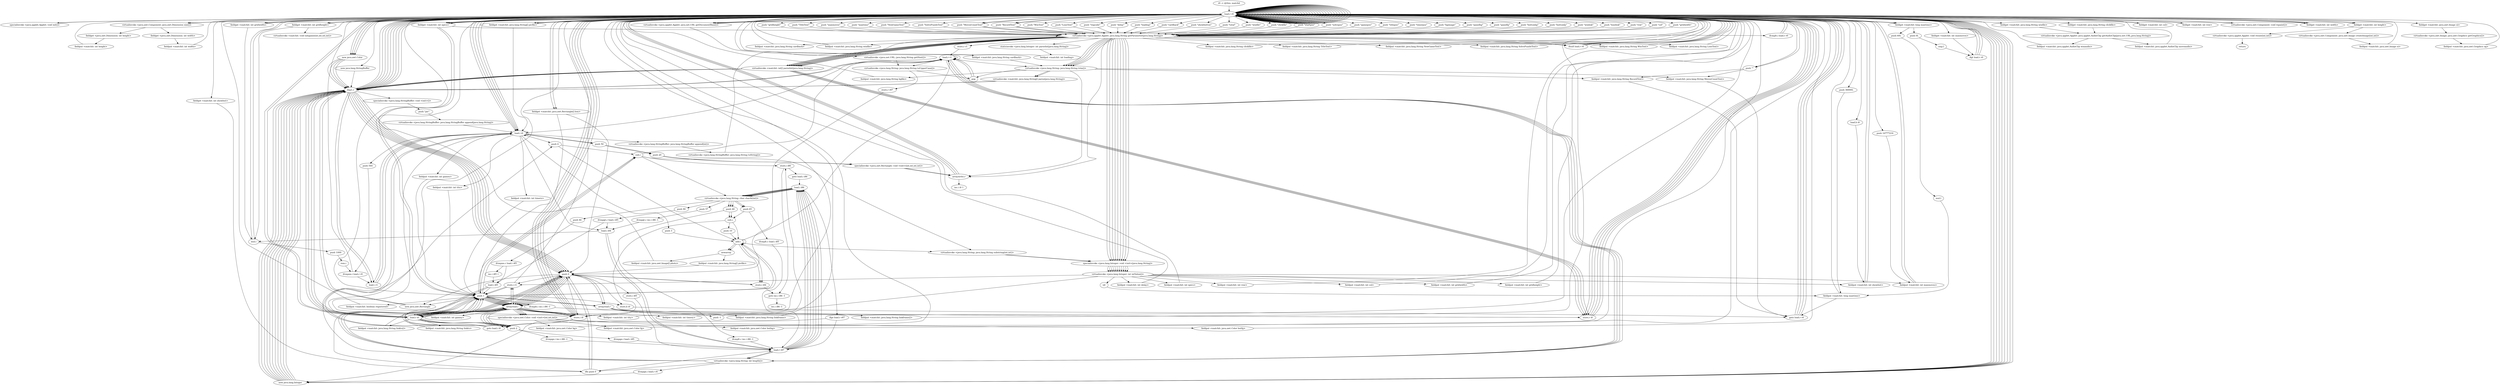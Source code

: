 digraph "" {
    "r0 := @this: matchit"
    "load.r r0"
    "r0 := @this: matchit"->"load.r r0";
    "specialinvoke <java.applet.Applet: void init()>"
    "load.r r0"->"specialinvoke <java.applet.Applet: void init()>";
    "specialinvoke <java.applet.Applet: void init()>"->"load.r r0";
    "load.r r0"->"load.r r0";
    "virtualinvoke <java.awt.Component: java.awt.Dimension size()>"
    "load.r r0"->"virtualinvoke <java.awt.Component: java.awt.Dimension size()>";
    "fieldget <java.awt.Dimension: int width>"
    "virtualinvoke <java.awt.Component: java.awt.Dimension size()>"->"fieldget <java.awt.Dimension: int width>";
    "fieldput <matchit: int width>"
    "fieldget <java.awt.Dimension: int width>"->"fieldput <matchit: int width>";
    "fieldput <matchit: int width>"->"load.r r0";
    "load.r r0"->"load.r r0";
    "load.r r0"->"virtualinvoke <java.awt.Component: java.awt.Dimension size()>";
    "fieldget <java.awt.Dimension: int height>"
    "virtualinvoke <java.awt.Component: java.awt.Dimension size()>"->"fieldget <java.awt.Dimension: int height>";
    "fieldput <matchit: int height>"
    "fieldget <java.awt.Dimension: int height>"->"fieldput <matchit: int height>";
    "fieldput <matchit: int height>"->"load.r r0";
    "push \"regcode\""
    "load.r r0"->"push \"regcode\"";
    "virtualinvoke <java.applet.Applet: java.lang.String getParameter(java.lang.String)>"
    "push \"regcode\""->"virtualinvoke <java.applet.Applet: java.lang.String getParameter(java.lang.String)>";
    "store.r r1"
    "virtualinvoke <java.applet.Applet: java.lang.String getParameter(java.lang.String)>"->"store.r r1";
    "load.r r1"
    "store.r r1"->"load.r r1";
    "virtualinvoke <java.lang.String: java.lang.String trim()>"
    "load.r r1"->"virtualinvoke <java.lang.String: java.lang.String trim()>";
    "pop"
    "virtualinvoke <java.lang.String: java.lang.String trim()>"->"pop";
    "pop"->"load.r r1";
    "virtualinvoke <java.lang.String: java.lang.String toUpperCase()>"
    "load.r r1"->"virtualinvoke <java.lang.String: java.lang.String toUpperCase()>";
    "virtualinvoke <java.lang.String: java.lang.String toUpperCase()>"->"pop";
    "pop"->"load.r r1";
    "load.r r1"->"load.r r1";
    "virtualinvoke <java.lang.String: int length()>"
    "load.r r1"->"virtualinvoke <java.lang.String: int length()>";
    "push 1"
    "virtualinvoke <java.lang.String: int length()>"->"push 1";
    "sub.i"
    "push 1"->"sub.i";
    "virtualinvoke <java.lang.String: char charAt(int)>"
    "sub.i"->"virtualinvoke <java.lang.String: char charAt(int)>";
    "push 48"
    "virtualinvoke <java.lang.String: char charAt(int)>"->"push 48";
    "sub.c"
    "push 48"->"sub.c";
    "store.i i0"
    "sub.c"->"store.i i0";
    "load.i i0"
    "store.i i0"->"load.i i0";
    "push 4"
    "load.i i0"->"push 4";
    "add.i"
    "push 4"->"add.i";
    "add.i"->"load.r r1";
    "load.r r1"->"virtualinvoke <java.lang.String: int length()>";
    "ifcmpge.i load.r r0"
    "virtualinvoke <java.lang.String: int length()>"->"ifcmpge.i load.r r0";
    "new java.lang.Integer"
    "ifcmpge.i load.r r0"->"new java.lang.Integer";
    "dup1.r"
    "new java.lang.Integer"->"dup1.r";
    "dup1.r"->"load.r r1";
    "load.r r1"->"load.i i0";
    "load.i i0"->"load.i i0";
    "push 3"
    "load.i i0"->"push 3";
    "push 3"->"add.i";
    "virtualinvoke <java.lang.String: java.lang.String substring(int,int)>"
    "add.i"->"virtualinvoke <java.lang.String: java.lang.String substring(int,int)>";
    "specialinvoke <java.lang.Integer: void <init>(java.lang.String)>"
    "virtualinvoke <java.lang.String: java.lang.String substring(int,int)>"->"specialinvoke <java.lang.Integer: void <init>(java.lang.String)>";
    "virtualinvoke <java.lang.Integer: int intValue()>"
    "specialinvoke <java.lang.Integer: void <init>(java.lang.String)>"->"virtualinvoke <java.lang.Integer: int intValue()>";
    "virtualinvoke <java.lang.Integer: int intValue()>"->"store.i i0";
    "store.i i0"->"new java.lang.Integer";
    "new java.lang.Integer"->"dup1.r";
    "dup1.r"->"load.r r1";
    "load.r r1"->"load.r r1";
    "load.r r1"->"virtualinvoke <java.lang.String: int length()>";
    "virtualinvoke <java.lang.String: int length()>"->"push 4";
    "push 4"->"sub.i";
    "sub.i"->"load.r r1";
    "load.r r1"->"virtualinvoke <java.lang.String: int length()>";
    "virtualinvoke <java.lang.String: int length()>"->"push 1";
    "push 1"->"sub.i";
    "sub.i"->"virtualinvoke <java.lang.String: java.lang.String substring(int,int)>";
    "virtualinvoke <java.lang.String: java.lang.String substring(int,int)>"->"specialinvoke <java.lang.Integer: void <init>(java.lang.String)>";
    "specialinvoke <java.lang.Integer: void <init>(java.lang.String)>"->"virtualinvoke <java.lang.Integer: int intValue()>";
    "store.i r1"
    "virtualinvoke <java.lang.Integer: int intValue()>"->"store.i r1";
    "store.i r1"->"load.r r0";
    "virtualinvoke <java.applet.Applet: java.net.URL getDocumentBase()>"
    "load.r r0"->"virtualinvoke <java.applet.Applet: java.net.URL getDocumentBase()>";
    "virtualinvoke <java.net.URL: java.lang.String getHost()>"
    "virtualinvoke <java.applet.Applet: java.net.URL getDocumentBase()>"->"virtualinvoke <java.net.URL: java.lang.String getHost()>";
    "virtualinvoke <java.net.URL: java.lang.String getHost()>"->"virtualinvoke <java.lang.String: java.lang.String toUpperCase()>";
    "store.r r87"
    "virtualinvoke <java.lang.String: java.lang.String toUpperCase()>"->"store.r r87";
    "push 0"
    "store.r r87"->"push 0";
    "store.i i84"
    "push 0"->"store.i i84";
    "store.i i84"->"push 0";
    "store.i i85"
    "push 0"->"store.i i85";
    "load.r r87"
    "store.i i85"->"load.r r87";
    "load.r r87"->"virtualinvoke <java.lang.String: int length()>";
    "ifle push 0"
    "virtualinvoke <java.lang.String: int length()>"->"ifle push 0";
    "ifle push 0"->"load.r r87";
    "load.r r87"->"virtualinvoke <java.lang.String: int length()>";
    "virtualinvoke <java.lang.String: int length()>"->"push 1";
    "push 1"->"sub.i";
    "store.i i86"
    "sub.i"->"store.i i86";
    "goto load.i i86"
    "store.i i86"->"goto load.i i86";
    "load.i i86"
    "goto load.i i86"->"load.i i86";
    "ifge load.r r87"
    "load.i i86"->"ifge load.r r87";
    "goto load.i i0"
    "ifge load.r r87"->"goto load.i i0";
    "goto load.i i0"->"load.i i0";
    "push 544"
    "load.i i0"->"push 544";
    "ifcmpne.i load.r r0"
    "push 544"->"ifcmpne.i load.r r0";
    "load.i r1"
    "ifcmpne.i load.r r0"->"load.i r1";
    "load.i r1"->"load.i i0";
    "load.i i84"
    "load.i i0"->"load.i i84";
    "mul.i"
    "load.i i84"->"mul.i";
    "push 1000"
    "mul.i"->"push 1000";
    "rem.i"
    "push 1000"->"rem.i";
    "rem.i"->"ifcmpne.i load.r r0";
    "ifcmpne.i load.r r0"->"load.r r0";
    "load.r r0"->"push 1";
    "fieldput <matchit: boolean registered>"
    "push 1"->"fieldput <matchit: boolean registered>";
    "fieldput <matchit: boolean registered>"->"load.r r0";
    "load.r r0"->"new java.lang.Integer";
    "new java.lang.Integer"->"dup1.r";
    "dup1.r"->"load.r r0";
    "push \"delay\""
    "load.r r0"->"push \"delay\"";
    "push \"delay\""->"virtualinvoke <java.applet.Applet: java.lang.String getParameter(java.lang.String)>";
    "virtualinvoke <java.applet.Applet: java.lang.String getParameter(java.lang.String)>"->"specialinvoke <java.lang.Integer: void <init>(java.lang.String)>";
    "specialinvoke <java.lang.Integer: void <init>(java.lang.String)>"->"virtualinvoke <java.lang.Integer: int intValue()>";
    "fieldput <matchit: int delay>"
    "virtualinvoke <java.lang.Integer: int intValue()>"->"fieldput <matchit: int delay>";
    "fieldput <matchit: int delay>"->"load.r r0";
    "load.r r0"->"load.r r0";
    "push \"loading\""
    "load.r r0"->"push \"loading\"";
    "push \"loading\""->"virtualinvoke <java.applet.Applet: java.lang.String getParameter(java.lang.String)>";
    "staticinvoke <java.lang.Integer: int parseInt(java.lang.String)>"
    "virtualinvoke <java.applet.Applet: java.lang.String getParameter(java.lang.String)>"->"staticinvoke <java.lang.Integer: int parseInt(java.lang.String)>";
    "fieldput <matchit: int loading>"
    "staticinvoke <java.lang.Integer: int parseInt(java.lang.String)>"->"fieldput <matchit: int loading>";
    "fieldput <matchit: int loading>"->"load.r r0";
    "load.r r0"->"load.r r0";
    "push \"cardback\""
    "load.r r0"->"push \"cardback\"";
    "push \"cardback\""->"virtualinvoke <java.applet.Applet: java.lang.String getParameter(java.lang.String)>";
    "fieldput <matchit: java.lang.String cardback>"
    "virtualinvoke <java.applet.Applet: java.lang.String getParameter(java.lang.String)>"->"fieldput <matchit: java.lang.String cardback>";
    "fieldput <matchit: java.lang.String cardback>"->"load.r r0";
    "load.r r0"->"new java.lang.Integer";
    "new java.lang.Integer"->"dup1.r";
    "dup1.r"->"load.r r0";
    "push \"showbutton\""
    "load.r r0"->"push \"showbutton\"";
    "push \"showbutton\""->"virtualinvoke <java.applet.Applet: java.lang.String getParameter(java.lang.String)>";
    "virtualinvoke <java.applet.Applet: java.lang.String getParameter(java.lang.String)>"->"specialinvoke <java.lang.Integer: void <init>(java.lang.String)>";
    "specialinvoke <java.lang.Integer: void <init>(java.lang.String)>"->"virtualinvoke <java.lang.Integer: int intValue()>";
    "fieldput <matchit: int showbut>"
    "virtualinvoke <java.lang.Integer: int intValue()>"->"fieldput <matchit: int showbut>";
    "fieldput <matchit: int showbut>"->"load.r r0";
    "fieldget <matchit: int showbut>"
    "load.r r0"->"fieldget <matchit: int showbut>";
    "fieldget <matchit: int showbut>"->"ifle push 0";
    "ifle push 0"->"push 1";
    "store.b i0"
    "push 1"->"store.b i0";
    "goto load.r r0"
    "store.b i0"->"goto load.r r0";
    "goto load.r r0"->"load.r r0";
    "load.b i0"
    "load.r r0"->"load.b i0";
    "load.b i0"->"fieldput <matchit: int showbut>";
    "fieldput <matchit: int showbut>"->"load.r r0";
    "load.r r0"->"new java.lang.Integer";
    "new java.lang.Integer"->"dup1.r";
    "dup1.r"->"load.r r0";
    "push \"total\""
    "load.r r0"->"push \"total\"";
    "push \"total\""->"virtualinvoke <java.applet.Applet: java.lang.String getParameter(java.lang.String)>";
    "virtualinvoke <java.applet.Applet: java.lang.String getParameter(java.lang.String)>"->"specialinvoke <java.lang.Integer: void <init>(java.lang.String)>";
    "specialinvoke <java.lang.Integer: void <init>(java.lang.String)>"->"virtualinvoke <java.lang.Integer: int intValue()>";
    "fieldput <matchit: int npics>"
    "virtualinvoke <java.lang.Integer: int intValue()>"->"fieldput <matchit: int npics>";
    "fieldput <matchit: int npics>"->"load.r r0";
    "load.r r0"->"load.r r0";
    "fieldget <matchit: int npics>"
    "load.r r0"->"fieldget <matchit: int npics>";
    "fieldget <matchit: int npics>"->"push 1";
    "push 1"->"add.i";
    "newarray"
    "add.i"->"newarray";
    "fieldput <matchit: java.lang.String[] picfile>"
    "newarray"->"fieldput <matchit: java.lang.String[] picfile>";
    "fieldput <matchit: java.lang.String[] picfile>"->"push 0";
    "push 0"->"store.i i0";
    "store.i i0"->"goto load.i i0";
    "goto load.i i0"->"load.i i0";
    "load.i i0"->"load.r r0";
    "load.r r0"->"fieldget <matchit: int npics>";
    "ifcmplt.i load.r r0"
    "fieldget <matchit: int npics>"->"ifcmplt.i load.r r0";
    "ifcmplt.i load.r r0"->"load.r r0";
    "fieldget <matchit: java.lang.String[] picfile>"
    "load.r r0"->"fieldget <matchit: java.lang.String[] picfile>";
    "fieldget <matchit: java.lang.String[] picfile>"->"load.r r0";
    "load.r r0"->"fieldget <matchit: int npics>";
    "fieldget <matchit: int npics>"->"load.r r0";
    "fieldget <matchit: java.lang.String cardback>"
    "load.r r0"->"fieldget <matchit: java.lang.String cardback>";
    "fieldget <matchit: java.lang.String cardback>"->"virtualinvoke <java.lang.String: java.lang.String trim()>";
    "arraywrite.r"
    "virtualinvoke <java.lang.String: java.lang.String trim()>"->"arraywrite.r";
    "arraywrite.r"->"load.r r0";
    "load.r r0"->"load.r r0";
    "push \"winfile\""
    "load.r r0"->"push \"winfile\"";
    "push \"winfile\""->"virtualinvoke <java.applet.Applet: java.lang.String getParameter(java.lang.String)>";
    "fieldput <matchit: java.lang.String winfile>"
    "virtualinvoke <java.applet.Applet: java.lang.String getParameter(java.lang.String)>"->"fieldput <matchit: java.lang.String winfile>";
    "fieldput <matchit: java.lang.String winfile>"->"load.r r0";
    "load.r r0"->"load.r r0";
    "push \"clickfile\""
    "load.r r0"->"push \"clickfile\"";
    "push \"clickfile\""->"virtualinvoke <java.applet.Applet: java.lang.String getParameter(java.lang.String)>";
    "fieldput <matchit: java.lang.String clickfile>"
    "virtualinvoke <java.applet.Applet: java.lang.String getParameter(java.lang.String)>"->"fieldput <matchit: java.lang.String clickfile>";
    "fieldput <matchit: java.lang.String clickfile>"->"load.r r0";
    "load.r r0"->"load.r r0";
    "push \"startpos\""
    "load.r r0"->"push \"startpos\"";
    "push \"startpos\""->"virtualinvoke <java.applet.Applet: java.lang.String getParameter(java.lang.String)>";
    "virtualinvoke <matchit: int[] parseInt(java.lang.String)>"
    "virtualinvoke <java.applet.Applet: java.lang.String getParameter(java.lang.String)>"->"virtualinvoke <matchit: int[] parseInt(java.lang.String)>";
    "virtualinvoke <matchit: int[] parseInt(java.lang.String)>"->"dup1.r";
    "dup1.r"->"push 0";
    "arrayread.i"
    "push 0"->"arrayread.i";
    "arrayread.i"->"store.i r1";
    "store.i r1"->"push 1";
    "push 1"->"arrayread.i";
    "arrayread.i"->"store.i i0";
    "store.i i0"->"load.r r0";
    "fieldget <matchit: java.awt.Rectangle[] box>"
    "load.r r0"->"fieldget <matchit: java.awt.Rectangle[] box>";
    "fieldget <matchit: java.awt.Rectangle[] box>"->"push 0";
    "new java.awt.Rectangle"
    "push 0"->"new java.awt.Rectangle";
    "new java.awt.Rectangle"->"dup1.r";
    "dup1.r"->"load.i r1";
    "load.i r1"->"load.i i0";
    "push 50"
    "load.i i0"->"push 50";
    "push 20"
    "push 50"->"push 20";
    "specialinvoke <java.awt.Rectangle: void <init>(int,int,int,int)>"
    "push 20"->"specialinvoke <java.awt.Rectangle: void <init>(int,int,int,int)>";
    "specialinvoke <java.awt.Rectangle: void <init>(int,int,int,int)>"->"arraywrite.r";
    "arraywrite.r"->"load.r r0";
    "load.r r0"->"load.r r0";
    "push \"solvepos\""
    "load.r r0"->"push \"solvepos\"";
    "push \"solvepos\""->"virtualinvoke <java.applet.Applet: java.lang.String getParameter(java.lang.String)>";
    "virtualinvoke <java.applet.Applet: java.lang.String getParameter(java.lang.String)>"->"virtualinvoke <matchit: int[] parseInt(java.lang.String)>";
    "virtualinvoke <matchit: int[] parseInt(java.lang.String)>"->"dup1.r";
    "dup1.r"->"push 0";
    "push 0"->"arrayread.i";
    "arrayread.i"->"store.i r1";
    "store.i r1"->"push 1";
    "push 1"->"arrayread.i";
    "arrayread.i"->"store.i i0";
    "store.i i0"->"load.r r0";
    "load.r r0"->"fieldget <matchit: java.awt.Rectangle[] box>";
    "fieldget <matchit: java.awt.Rectangle[] box>"->"push 1";
    "push 1"->"new java.awt.Rectangle";
    "new java.awt.Rectangle"->"dup1.r";
    "dup1.r"->"load.i r1";
    "load.i r1"->"load.i i0";
    "load.i i0"->"push 50";
    "push 50"->"push 20";
    "push 20"->"specialinvoke <java.awt.Rectangle: void <init>(int,int,int,int)>";
    "specialinvoke <java.awt.Rectangle: void <init>(int,int,int,int)>"->"arraywrite.r";
    "arraywrite.r"->"load.r r0";
    "load.r r0"->"load.r r0";
    "load.r r0"->"load.r r0";
    "push \"gamepos\""
    "load.r r0"->"push \"gamepos\"";
    "push \"gamepos\""->"virtualinvoke <java.applet.Applet: java.lang.String getParameter(java.lang.String)>";
    "virtualinvoke <java.applet.Applet: java.lang.String getParameter(java.lang.String)>"->"virtualinvoke <matchit: int[] parseInt(java.lang.String)>";
    "virtualinvoke <matchit: int[] parseInt(java.lang.String)>"->"dup1.r";
    "dup1.r"->"push 0";
    "push 0"->"arrayread.i";
    "arrayread.i"->"store.i i0";
    "store.i i0"->"load.r r0";
    "load.r r0"->"load.i i0";
    "fieldput <matchit: int gamex>"
    "load.i i0"->"fieldput <matchit: int gamex>";
    "fieldput <matchit: int gamex>"->"push 1";
    "push 1"->"arrayread.i";
    "fieldput <matchit: int gamey>"
    "arrayread.i"->"fieldput <matchit: int gamey>";
    "fieldput <matchit: int gamey>"->"load.r r0";
    "load.r r0"->"load.r r0";
    "load.r r0"->"load.r r0";
    "push \"titlepos\""
    "load.r r0"->"push \"titlepos\"";
    "push \"titlepos\""->"virtualinvoke <java.applet.Applet: java.lang.String getParameter(java.lang.String)>";
    "virtualinvoke <java.applet.Applet: java.lang.String getParameter(java.lang.String)>"->"virtualinvoke <matchit: int[] parseInt(java.lang.String)>";
    "virtualinvoke <matchit: int[] parseInt(java.lang.String)>"->"dup1.r";
    "dup1.r"->"push 0";
    "push 0"->"arrayread.i";
    "arrayread.i"->"store.i i0";
    "store.i i0"->"load.r r0";
    "load.r r0"->"load.i i0";
    "fieldput <matchit: int titx>"
    "load.i i0"->"fieldput <matchit: int titx>";
    "fieldput <matchit: int titx>"->"push 1";
    "push 1"->"arrayread.i";
    "fieldput <matchit: int tity>"
    "arrayread.i"->"fieldput <matchit: int tity>";
    "fieldput <matchit: int tity>"->"load.r r0";
    "load.r r0"->"load.r r0";
    "load.r r0"->"load.r r0";
    "push \"timerpos\""
    "load.r r0"->"push \"timerpos\"";
    "push \"timerpos\""->"virtualinvoke <java.applet.Applet: java.lang.String getParameter(java.lang.String)>";
    "virtualinvoke <java.applet.Applet: java.lang.String getParameter(java.lang.String)>"->"virtualinvoke <matchit: int[] parseInt(java.lang.String)>";
    "virtualinvoke <matchit: int[] parseInt(java.lang.String)>"->"dup1.r";
    "dup1.r"->"push 0";
    "push 0"->"arrayread.i";
    "arrayread.i"->"store.i i0";
    "store.i i0"->"load.r r0";
    "load.r r0"->"load.i i0";
    "fieldput <matchit: int timerx>"
    "load.i i0"->"fieldput <matchit: int timerx>";
    "fieldput <matchit: int timerx>"->"push 1";
    "push 1"->"arrayread.i";
    "fieldput <matchit: int timery>"
    "arrayread.i"->"fieldput <matchit: int timery>";
    "fieldput <matchit: int timery>"->"load.r r0";
    "load.r r0"->"load.r r0";
    "push \"bgimage\""
    "load.r r0"->"push \"bgimage\"";
    "push \"bgimage\""->"virtualinvoke <java.applet.Applet: java.lang.String getParameter(java.lang.String)>";
    "virtualinvoke <java.applet.Applet: java.lang.String getParameter(java.lang.String)>"->"virtualinvoke <java.lang.String: java.lang.String trim()>";
    "fieldput <matchit: java.lang.String bgfile>"
    "virtualinvoke <java.lang.String: java.lang.String trim()>"->"fieldput <matchit: java.lang.String bgfile>";
    "fieldput <matchit: java.lang.String bgfile>"->"load.r r0";
    "load.r r0"->"load.r r0";
    "push \"panelbg\""
    "load.r r0"->"push \"panelbg\"";
    "push \"panelbg\""->"virtualinvoke <java.applet.Applet: java.lang.String getParameter(java.lang.String)>";
    "virtualinvoke <java.applet.Applet: java.lang.String getParameter(java.lang.String)>"->"virtualinvoke <matchit: int[] parseInt(java.lang.String)>";
    "store.r i0"
    "virtualinvoke <matchit: int[] parseInt(java.lang.String)>"->"store.r i0";
    "store.r i0"->"load.r r0";
    "new java.awt.Color"
    "load.r r0"->"new java.awt.Color";
    "new java.awt.Color"->"dup1.r";
    "load.r i0"
    "dup1.r"->"load.r i0";
    "load.r i0"->"push 0";
    "push 0"->"arrayread.i";
    "arrayread.i"->"load.r i0";
    "load.r i0"->"push 1";
    "push 1"->"arrayread.i";
    "arrayread.i"->"load.r i0";
    "push 2"
    "load.r i0"->"push 2";
    "push 2"->"arrayread.i";
    "specialinvoke <java.awt.Color: void <init>(int,int,int)>"
    "arrayread.i"->"specialinvoke <java.awt.Color: void <init>(int,int,int)>";
    "fieldput <matchit: java.awt.Color bg>"
    "specialinvoke <java.awt.Color: void <init>(int,int,int)>"->"fieldput <matchit: java.awt.Color bg>";
    "fieldput <matchit: java.awt.Color bg>"->"load.r r0";
    "load.r r0"->"load.r r0";
    "push \"panelfg\""
    "load.r r0"->"push \"panelfg\"";
    "push \"panelfg\""->"virtualinvoke <java.applet.Applet: java.lang.String getParameter(java.lang.String)>";
    "virtualinvoke <java.applet.Applet: java.lang.String getParameter(java.lang.String)>"->"virtualinvoke <matchit: int[] parseInt(java.lang.String)>";
    "virtualinvoke <matchit: int[] parseInt(java.lang.String)>"->"store.r i0";
    "store.r i0"->"load.r r0";
    "load.r r0"->"new java.awt.Color";
    "new java.awt.Color"->"dup1.r";
    "dup1.r"->"load.r i0";
    "load.r i0"->"push 0";
    "push 0"->"arrayread.i";
    "arrayread.i"->"load.r i0";
    "load.r i0"->"push 1";
    "push 1"->"arrayread.i";
    "arrayread.i"->"load.r i0";
    "load.r i0"->"push 2";
    "push 2"->"arrayread.i";
    "arrayread.i"->"specialinvoke <java.awt.Color: void <init>(int,int,int)>";
    "fieldput <matchit: java.awt.Color fg>"
    "specialinvoke <java.awt.Color: void <init>(int,int,int)>"->"fieldput <matchit: java.awt.Color fg>";
    "fieldput <matchit: java.awt.Color fg>"->"load.r r0";
    "load.r r0"->"load.r r0";
    "push \"buttonbg\""
    "load.r r0"->"push \"buttonbg\"";
    "push \"buttonbg\""->"virtualinvoke <java.applet.Applet: java.lang.String getParameter(java.lang.String)>";
    "virtualinvoke <java.applet.Applet: java.lang.String getParameter(java.lang.String)>"->"virtualinvoke <matchit: int[] parseInt(java.lang.String)>";
    "virtualinvoke <matchit: int[] parseInt(java.lang.String)>"->"store.r i0";
    "store.r i0"->"load.r r0";
    "load.r r0"->"new java.awt.Color";
    "new java.awt.Color"->"dup1.r";
    "dup1.r"->"load.r i0";
    "load.r i0"->"push 0";
    "push 0"->"arrayread.i";
    "arrayread.i"->"load.r i0";
    "load.r i0"->"push 1";
    "push 1"->"arrayread.i";
    "arrayread.i"->"load.r i0";
    "load.r i0"->"push 2";
    "push 2"->"arrayread.i";
    "arrayread.i"->"specialinvoke <java.awt.Color: void <init>(int,int,int)>";
    "fieldput <matchit: java.awt.Color butbg>"
    "specialinvoke <java.awt.Color: void <init>(int,int,int)>"->"fieldput <matchit: java.awt.Color butbg>";
    "fieldput <matchit: java.awt.Color butbg>"->"load.r r0";
    "load.r r0"->"load.r r0";
    "push \"buttonfg\""
    "load.r r0"->"push \"buttonfg\"";
    "push \"buttonfg\""->"virtualinvoke <java.applet.Applet: java.lang.String getParameter(java.lang.String)>";
    "virtualinvoke <java.applet.Applet: java.lang.String getParameter(java.lang.String)>"->"virtualinvoke <matchit: int[] parseInt(java.lang.String)>";
    "virtualinvoke <matchit: int[] parseInt(java.lang.String)>"->"store.r i0";
    "store.r i0"->"load.r r0";
    "load.r r0"->"new java.awt.Color";
    "new java.awt.Color"->"dup1.r";
    "dup1.r"->"load.r i0";
    "load.r i0"->"push 0";
    "push 0"->"arrayread.i";
    "arrayread.i"->"load.r i0";
    "load.r i0"->"push 1";
    "push 1"->"arrayread.i";
    "arrayread.i"->"load.r i0";
    "load.r i0"->"push 2";
    "push 2"->"arrayread.i";
    "arrayread.i"->"specialinvoke <java.awt.Color: void <init>(int,int,int)>";
    "fieldput <matchit: java.awt.Color butfg>"
    "specialinvoke <java.awt.Color: void <init>(int,int,int)>"->"fieldput <matchit: java.awt.Color butfg>";
    "fieldput <matchit: java.awt.Color butfg>"->"load.r r0";
    "load.r r0"->"load.r r0";
    "load.r r0"->"load.r r0";
    "push \"winlink\""
    "load.r r0"->"push \"winlink\"";
    "push \"winlink\""->"virtualinvoke <java.applet.Applet: java.lang.String getParameter(java.lang.String)>";
    "virtualinvoke <java.applet.Applet: java.lang.String getParameter(java.lang.String)>"->"virtualinvoke <java.lang.String: java.lang.String trim()>";
    "virtualinvoke <matchit: java.lang.String[] parse(java.lang.String)>"
    "virtualinvoke <java.lang.String: java.lang.String trim()>"->"virtualinvoke <matchit: java.lang.String[] parse(java.lang.String)>";
    "virtualinvoke <matchit: java.lang.String[] parse(java.lang.String)>"->"dup1.r";
    "dup1.r"->"push 0";
    "arrayread.r"
    "push 0"->"arrayread.r";
    "arrayread.r"->"store.r i0";
    "store.r i0"->"load.r r0";
    "load.r r0"->"load.r i0";
    "fieldput <matchit: java.lang.String linkto>"
    "load.r i0"->"fieldput <matchit: java.lang.String linkto>";
    "fieldput <matchit: java.lang.String linkto>"->"push 1";
    "push 1"->"arrayread.r";
    "fieldput <matchit: java.lang.String linkframe>"
    "arrayread.r"->"fieldput <matchit: java.lang.String linkframe>";
    "fieldput <matchit: java.lang.String linkframe>"->"load.r r0";
    "load.r r0"->"load.r r0";
    "load.r r0"->"load.r r0";
    "push \"loselink\""
    "load.r r0"->"push \"loselink\"";
    "push \"loselink\""->"virtualinvoke <java.applet.Applet: java.lang.String getParameter(java.lang.String)>";
    "virtualinvoke <java.applet.Applet: java.lang.String getParameter(java.lang.String)>"->"virtualinvoke <java.lang.String: java.lang.String trim()>";
    "virtualinvoke <java.lang.String: java.lang.String trim()>"->"virtualinvoke <matchit: java.lang.String[] parse(java.lang.String)>";
    "virtualinvoke <matchit: java.lang.String[] parse(java.lang.String)>"->"dup1.r";
    "dup1.r"->"push 0";
    "push 0"->"arrayread.r";
    "arrayread.r"->"store.r i0";
    "store.r i0"->"load.r r0";
    "load.r r0"->"load.r i0";
    "fieldput <matchit: java.lang.String linkto2>"
    "load.r i0"->"fieldput <matchit: java.lang.String linkto2>";
    "fieldput <matchit: java.lang.String linkto2>"->"push 1";
    "push 1"->"arrayread.r";
    "fieldput <matchit: java.lang.String linkframe2>"
    "arrayread.r"->"fieldput <matchit: java.lang.String linkframe2>";
    "fieldput <matchit: java.lang.String linkframe2>"->"load.r r0";
    "load.r r0"->"new java.lang.Integer";
    "new java.lang.Integer"->"dup1.r";
    "dup1.r"->"load.r r0";
    "push \"row\""
    "load.r r0"->"push \"row\"";
    "push \"row\""->"virtualinvoke <java.applet.Applet: java.lang.String getParameter(java.lang.String)>";
    "virtualinvoke <java.applet.Applet: java.lang.String getParameter(java.lang.String)>"->"specialinvoke <java.lang.Integer: void <init>(java.lang.String)>";
    "specialinvoke <java.lang.Integer: void <init>(java.lang.String)>"->"virtualinvoke <java.lang.Integer: int intValue()>";
    "fieldput <matchit: int row>"
    "virtualinvoke <java.lang.Integer: int intValue()>"->"fieldput <matchit: int row>";
    "fieldput <matchit: int row>"->"load.r r0";
    "load.r r0"->"new java.lang.Integer";
    "new java.lang.Integer"->"dup1.r";
    "dup1.r"->"load.r r0";
    "push \"col\""
    "load.r r0"->"push \"col\"";
    "push \"col\""->"virtualinvoke <java.applet.Applet: java.lang.String getParameter(java.lang.String)>";
    "virtualinvoke <java.applet.Applet: java.lang.String getParameter(java.lang.String)>"->"specialinvoke <java.lang.Integer: void <init>(java.lang.String)>";
    "specialinvoke <java.lang.Integer: void <init>(java.lang.String)>"->"virtualinvoke <java.lang.Integer: int intValue()>";
    "fieldput <matchit: int col>"
    "virtualinvoke <java.lang.Integer: int intValue()>"->"fieldput <matchit: int col>";
    "fieldput <matchit: int col>"->"load.r r0";
    "load.r r0"->"new java.lang.Integer";
    "new java.lang.Integer"->"dup1.r";
    "dup1.r"->"load.r r0";
    "push \"gridwidth\""
    "load.r r0"->"push \"gridwidth\"";
    "push \"gridwidth\""->"virtualinvoke <java.applet.Applet: java.lang.String getParameter(java.lang.String)>";
    "virtualinvoke <java.applet.Applet: java.lang.String getParameter(java.lang.String)>"->"specialinvoke <java.lang.Integer: void <init>(java.lang.String)>";
    "specialinvoke <java.lang.Integer: void <init>(java.lang.String)>"->"virtualinvoke <java.lang.Integer: int intValue()>";
    "fieldput <matchit: int gridwidth>"
    "virtualinvoke <java.lang.Integer: int intValue()>"->"fieldput <matchit: int gridwidth>";
    "fieldput <matchit: int gridwidth>"->"load.r r0";
    "load.r r0"->"new java.lang.Integer";
    "new java.lang.Integer"->"dup1.r";
    "dup1.r"->"load.r r0";
    "push \"gridheight\""
    "load.r r0"->"push \"gridheight\"";
    "push \"gridheight\""->"virtualinvoke <java.applet.Applet: java.lang.String getParameter(java.lang.String)>";
    "virtualinvoke <java.applet.Applet: java.lang.String getParameter(java.lang.String)>"->"specialinvoke <java.lang.Integer: void <init>(java.lang.String)>";
    "specialinvoke <java.lang.Integer: void <init>(java.lang.String)>"->"virtualinvoke <java.lang.Integer: int intValue()>";
    "fieldput <matchit: int gridheight>"
    "virtualinvoke <java.lang.Integer: int intValue()>"->"fieldput <matchit: int gridheight>";
    "fieldput <matchit: int gridheight>"->"load.r r0";
    "load.r r0"->"load.r r0";
    "push \"TitleText\""
    "load.r r0"->"push \"TitleText\"";
    "push \"TitleText\""->"virtualinvoke <java.applet.Applet: java.lang.String getParameter(java.lang.String)>";
    "fieldput <matchit: java.lang.String TitleText>"
    "virtualinvoke <java.applet.Applet: java.lang.String getParameter(java.lang.String)>"->"fieldput <matchit: java.lang.String TitleText>";
    "fieldput <matchit: java.lang.String TitleText>"->"load.r r0";
    "load.r r0"->"new java.lang.Integer";
    "new java.lang.Integer"->"dup1.r";
    "dup1.r"->"load.r r0";
    "push \"maxmoves\""
    "load.r r0"->"push \"maxmoves\"";
    "push \"maxmoves\""->"virtualinvoke <java.applet.Applet: java.lang.String getParameter(java.lang.String)>";
    "virtualinvoke <java.applet.Applet: java.lang.String getParameter(java.lang.String)>"->"specialinvoke <java.lang.Integer: void <init>(java.lang.String)>";
    "specialinvoke <java.lang.Integer: void <init>(java.lang.String)>"->"virtualinvoke <java.lang.Integer: int intValue()>";
    "fieldput <matchit: int maxmoves>"
    "virtualinvoke <java.lang.Integer: int intValue()>"->"fieldput <matchit: int maxmoves>";
    "fieldput <matchit: int maxmoves>"->"load.r r0";
    "fieldget <matchit: int maxmoves>"
    "load.r r0"->"fieldget <matchit: int maxmoves>";
    "ifgt load.r r0"
    "fieldget <matchit: int maxmoves>"->"ifgt load.r r0";
    "ifgt load.r r0"->"load.r r0";
    "push 16777216"
    "load.r r0"->"push 16777216";
    "push 16777216"->"fieldput <matchit: int maxmoves>";
    "fieldput <matchit: int maxmoves>"->"load.r r0";
    "load.r r0"->"new java.lang.Integer";
    "new java.lang.Integer"->"dup1.r";
    "dup1.r"->"load.r r0";
    "push \"maxtime\""
    "load.r r0"->"push \"maxtime\"";
    "push \"maxtime\""->"virtualinvoke <java.applet.Applet: java.lang.String getParameter(java.lang.String)>";
    "virtualinvoke <java.applet.Applet: java.lang.String getParameter(java.lang.String)>"->"specialinvoke <java.lang.Integer: void <init>(java.lang.String)>";
    "specialinvoke <java.lang.Integer: void <init>(java.lang.String)>"->"virtualinvoke <java.lang.Integer: int intValue()>";
    "i2l"
    "virtualinvoke <java.lang.Integer: int intValue()>"->"i2l";
    "fieldput <matchit: long maxtime>"
    "i2l"->"fieldput <matchit: long maxtime>";
    "fieldput <matchit: long maxtime>"->"load.r r0";
    "fieldget <matchit: long maxtime>"
    "load.r r0"->"fieldget <matchit: long maxtime>";
    "push 0L"
    "fieldget <matchit: long maxtime>"->"push 0L";
    "cmp.l"
    "push 0L"->"cmp.l";
    "cmp.l"->"ifgt load.r r0";
    "ifgt load.r r0"->"load.r r0";
    "push 36000L"
    "load.r r0"->"push 36000L";
    "push 36000L"->"fieldput <matchit: long maxtime>";
    "fieldput <matchit: long maxtime>"->"goto load.r r0";
    "goto load.r r0"->"load.r r0";
    "load.r r0"->"load.r r0";
    "push \"NewGameText\""
    "load.r r0"->"push \"NewGameText\"";
    "push \"NewGameText\""->"virtualinvoke <java.applet.Applet: java.lang.String getParameter(java.lang.String)>";
    "fieldput <matchit: java.lang.String NewGameText>"
    "virtualinvoke <java.applet.Applet: java.lang.String getParameter(java.lang.String)>"->"fieldput <matchit: java.lang.String NewGameText>";
    "fieldput <matchit: java.lang.String NewGameText>"->"load.r r0";
    "load.r r0"->"load.r r0";
    "push \"SolvePuzzleText\""
    "load.r r0"->"push \"SolvePuzzleText\"";
    "push \"SolvePuzzleText\""->"virtualinvoke <java.applet.Applet: java.lang.String getParameter(java.lang.String)>";
    "fieldput <matchit: java.lang.String SolvePuzzleText>"
    "virtualinvoke <java.applet.Applet: java.lang.String getParameter(java.lang.String)>"->"fieldput <matchit: java.lang.String SolvePuzzleText>";
    "fieldput <matchit: java.lang.String SolvePuzzleText>"->"load.r r0";
    "push \"MovesCountText\""
    "load.r r0"->"push \"MovesCountText\"";
    "push \"MovesCountText\""->"virtualinvoke <java.applet.Applet: java.lang.String getParameter(java.lang.String)>";
    "ifnull load.r r0"
    "virtualinvoke <java.applet.Applet: java.lang.String getParameter(java.lang.String)>"->"ifnull load.r r0";
    "ifnull load.r r0"->"load.r r0";
    "load.r r0"->"load.r r0";
    "load.r r0"->"push \"MovesCountText\"";
    "push \"MovesCountText\""->"virtualinvoke <java.applet.Applet: java.lang.String getParameter(java.lang.String)>";
    "virtualinvoke <java.applet.Applet: java.lang.String getParameter(java.lang.String)>"->"virtualinvoke <java.lang.String: java.lang.String trim()>";
    "fieldput <matchit: java.lang.String MovesCountText>"
    "virtualinvoke <java.lang.String: java.lang.String trim()>"->"fieldput <matchit: java.lang.String MovesCountText>";
    "fieldput <matchit: java.lang.String MovesCountText>"->"goto load.r r0";
    "goto load.r r0"->"load.r r0";
    "push \"RecordText\""
    "load.r r0"->"push \"RecordText\"";
    "push \"RecordText\""->"virtualinvoke <java.applet.Applet: java.lang.String getParameter(java.lang.String)>";
    "virtualinvoke <java.applet.Applet: java.lang.String getParameter(java.lang.String)>"->"ifnull load.r r0";
    "ifnull load.r r0"->"load.r r0";
    "load.r r0"->"load.r r0";
    "load.r r0"->"push \"RecordText\"";
    "push \"RecordText\""->"virtualinvoke <java.applet.Applet: java.lang.String getParameter(java.lang.String)>";
    "virtualinvoke <java.applet.Applet: java.lang.String getParameter(java.lang.String)>"->"virtualinvoke <java.lang.String: java.lang.String trim()>";
    "fieldput <matchit: java.lang.String RecordText>"
    "virtualinvoke <java.lang.String: java.lang.String trim()>"->"fieldput <matchit: java.lang.String RecordText>";
    "fieldput <matchit: java.lang.String RecordText>"->"goto load.r r0";
    "goto load.r r0"->"load.r r0";
    "load.r r0"->"load.r r0";
    "push \"WinText\""
    "load.r r0"->"push \"WinText\"";
    "push \"WinText\""->"virtualinvoke <java.applet.Applet: java.lang.String getParameter(java.lang.String)>";
    "fieldput <matchit: java.lang.String WinText>"
    "virtualinvoke <java.applet.Applet: java.lang.String getParameter(java.lang.String)>"->"fieldput <matchit: java.lang.String WinText>";
    "fieldput <matchit: java.lang.String WinText>"->"load.r r0";
    "load.r r0"->"load.r r0";
    "push \"LoseText\""
    "load.r r0"->"push \"LoseText\"";
    "push \"LoseText\""->"virtualinvoke <java.applet.Applet: java.lang.String getParameter(java.lang.String)>";
    "fieldput <matchit: java.lang.String LoseText>"
    "virtualinvoke <java.applet.Applet: java.lang.String getParameter(java.lang.String)>"->"fieldput <matchit: java.lang.String LoseText>";
    "fieldput <matchit: java.lang.String LoseText>"->"load.r r0";
    "load.r r0"->"load.r r0";
    "load.r r0"->"load.r r0";
    "load.r r0"->"virtualinvoke <java.applet.Applet: java.net.URL getDocumentBase()>";
    "virtualinvoke <java.applet.Applet: java.net.URL getDocumentBase()>"->"load.r r0";
    "fieldget <matchit: java.lang.String winfile>"
    "load.r r0"->"fieldget <matchit: java.lang.String winfile>";
    "virtualinvoke <java.applet.Applet: java.applet.AudioClip getAudioClip(java.net.URL,java.lang.String)>"
    "fieldget <matchit: java.lang.String winfile>"->"virtualinvoke <java.applet.Applet: java.applet.AudioClip getAudioClip(java.net.URL,java.lang.String)>";
    "fieldput <matchit: java.applet.AudioClip winaudio>"
    "virtualinvoke <java.applet.Applet: java.applet.AudioClip getAudioClip(java.net.URL,java.lang.String)>"->"fieldput <matchit: java.applet.AudioClip winaudio>";
    "fieldput <matchit: java.applet.AudioClip winaudio>"->"load.r r0";
    "load.r r0"->"load.r r0";
    "load.r r0"->"load.r r0";
    "load.r r0"->"virtualinvoke <java.applet.Applet: java.net.URL getDocumentBase()>";
    "virtualinvoke <java.applet.Applet: java.net.URL getDocumentBase()>"->"load.r r0";
    "fieldget <matchit: java.lang.String clickfile>"
    "load.r r0"->"fieldget <matchit: java.lang.String clickfile>";
    "fieldget <matchit: java.lang.String clickfile>"->"virtualinvoke <java.applet.Applet: java.applet.AudioClip getAudioClip(java.net.URL,java.lang.String)>";
    "fieldput <matchit: java.applet.AudioClip moveaudio>"
    "virtualinvoke <java.applet.Applet: java.applet.AudioClip getAudioClip(java.net.URL,java.lang.String)>"->"fieldput <matchit: java.applet.AudioClip moveaudio>";
    "fieldput <matchit: java.applet.AudioClip moveaudio>"->"load.r r0";
    "load.r r0"->"load.r r0";
    "load.r r0"->"fieldget <matchit: int npics>";
    "fieldget <matchit: int npics>"->"push 1";
    "push 1"->"add.i";
    "add.i"->"newarray";
    "fieldput <matchit: java.awt.Image[] photo>"
    "newarray"->"fieldput <matchit: java.awt.Image[] photo>";
    "fieldput <matchit: java.awt.Image[] photo>"->"load.r r0";
    "load.r r0"->"load.r r0";
    "fieldget <matchit: int col>"
    "load.r r0"->"fieldget <matchit: int col>";
    "fieldget <matchit: int col>"->"load.r r0";
    "fieldget <matchit: int gridwidth>"
    "load.r r0"->"fieldget <matchit: int gridwidth>";
    "fieldget <matchit: int gridwidth>"->"mul.i";
    "mul.i"->"load.r r0";
    "fieldget <matchit: int row>"
    "load.r r0"->"fieldget <matchit: int row>";
    "fieldget <matchit: int row>"->"load.r r0";
    "fieldget <matchit: int gridheight>"
    "load.r r0"->"fieldget <matchit: int gridheight>";
    "fieldget <matchit: int gridheight>"->"mul.i";
    "mul.i"->"load.r r0";
    "load.r r0"->"fieldget <matchit: int gridwidth>";
    "fieldget <matchit: int gridwidth>"->"load.r r0";
    "load.r r0"->"fieldget <matchit: int gridheight>";
    "virtualinvoke <matchit: void initgame(int,int,int,int)>"
    "fieldget <matchit: int gridheight>"->"virtualinvoke <matchit: void initgame(int,int,int,int)>";
    "virtualinvoke <matchit: void initgame(int,int,int,int)>"->"load.r r0";
    "virtualinvoke <java.awt.Component: void repaint()>"
    "load.r r0"->"virtualinvoke <java.awt.Component: void repaint()>";
    "virtualinvoke <java.awt.Component: void repaint()>"->"load.r r0";
    "load.r r0"->"load.r r0";
    "load.r r0"->"load.r r0";
    "fieldget <matchit: int width>"
    "load.r r0"->"fieldget <matchit: int width>";
    "fieldget <matchit: int width>"->"load.r r0";
    "fieldget <matchit: int height>"
    "load.r r0"->"fieldget <matchit: int height>";
    "virtualinvoke <java.awt.Component: java.awt.Image createImage(int,int)>"
    "fieldget <matchit: int height>"->"virtualinvoke <java.awt.Component: java.awt.Image createImage(int,int)>";
    "fieldput <matchit: java.awt.Image oi>"
    "virtualinvoke <java.awt.Component: java.awt.Image createImage(int,int)>"->"fieldput <matchit: java.awt.Image oi>";
    "fieldput <matchit: java.awt.Image oi>"->"load.r r0";
    "load.r r0"->"load.r r0";
    "fieldget <matchit: java.awt.Image oi>"
    "load.r r0"->"fieldget <matchit: java.awt.Image oi>";
    "virtualinvoke <java.awt.Image: java.awt.Graphics getGraphics()>"
    "fieldget <matchit: java.awt.Image oi>"->"virtualinvoke <java.awt.Image: java.awt.Graphics getGraphics()>";
    "fieldput <matchit: java.awt.Graphics og>"
    "virtualinvoke <java.awt.Image: java.awt.Graphics getGraphics()>"->"fieldput <matchit: java.awt.Graphics og>";
    "fieldput <matchit: java.awt.Graphics og>"->"load.r r0";
    "load.r r0"->"load.r r0";
    "load.r r0"->"fieldget <matchit: int width>";
    "fieldget <matchit: int width>"->"load.r r0";
    "load.r r0"->"fieldget <matchit: int height>";
    "virtualinvoke <java.applet.Applet: void resize(int,int)>"
    "fieldget <matchit: int height>"->"virtualinvoke <java.applet.Applet: void resize(int,int)>";
    "return"
    "virtualinvoke <java.applet.Applet: void resize(int,int)>"->"return";
    "ifnull load.r r0"->"load.r r0";
    "push \"\""
    "load.r r0"->"push \"\"";
    "push \"\""->"fieldput <matchit: java.lang.String RecordText>";
    "ifnull load.r r0"->"load.r r0";
    "load.r r0"->"push \"\"";
    "push \"\""->"fieldput <matchit: java.lang.String MovesCountText>";
    "ifgt load.r r0"->"load.r r0";
    "load.r r0"->"load.r r0";
    "load.r r0"->"fieldget <matchit: long maxtime>";
    "push 60L"
    "fieldget <matchit: long maxtime>"->"push 60L";
    "mul.l"
    "push 60L"->"mul.l";
    "mul.l"->"fieldput <matchit: long maxtime>";
    "ifcmplt.i load.r r0"->"load.r r0";
    "load.r r0"->"fieldget <matchit: java.lang.String[] picfile>";
    "fieldget <matchit: java.lang.String[] picfile>"->"load.i i0";
    "load.i i0"->"load.r r0";
    "new java.lang.StringBuffer"
    "load.r r0"->"new java.lang.StringBuffer";
    "new java.lang.StringBuffer"->"dup1.r";
    "specialinvoke <java.lang.StringBuffer: void <init>()>"
    "dup1.r"->"specialinvoke <java.lang.StringBuffer: void <init>()>";
    "push \"pic\""
    "specialinvoke <java.lang.StringBuffer: void <init>()>"->"push \"pic\"";
    "virtualinvoke <java.lang.StringBuffer: java.lang.StringBuffer append(java.lang.String)>"
    "push \"pic\""->"virtualinvoke <java.lang.StringBuffer: java.lang.StringBuffer append(java.lang.String)>";
    "virtualinvoke <java.lang.StringBuffer: java.lang.StringBuffer append(java.lang.String)>"->"load.i i0";
    "virtualinvoke <java.lang.StringBuffer: java.lang.StringBuffer append(int)>"
    "load.i i0"->"virtualinvoke <java.lang.StringBuffer: java.lang.StringBuffer append(int)>";
    "virtualinvoke <java.lang.StringBuffer: java.lang.String toString()>"
    "virtualinvoke <java.lang.StringBuffer: java.lang.StringBuffer append(int)>"->"virtualinvoke <java.lang.StringBuffer: java.lang.String toString()>";
    "virtualinvoke <java.lang.StringBuffer: java.lang.String toString()>"->"virtualinvoke <java.applet.Applet: java.lang.String getParameter(java.lang.String)>";
    "virtualinvoke <java.applet.Applet: java.lang.String getParameter(java.lang.String)>"->"arraywrite.r";
    "inc.i i0 1"
    "arraywrite.r"->"inc.i i0 1";
    "ifle push 0"->"push 0";
    "push 0"->"store.b i0";
    "ifge load.r r87"->"load.r r87";
    "load.r r87"->"load.i i86";
    "load.i i86"->"virtualinvoke <java.lang.String: char charAt(int)>";
    "push 46"
    "virtualinvoke <java.lang.String: char charAt(int)>"->"push 46";
    "ifcmpne.c load.i i85"
    "push 46"->"ifcmpne.c load.i i85";
    "inc.i i85 1"
    "ifcmpne.c load.i i85"->"inc.i i85 1";
    "load.i i85"
    "inc.i i85 1"->"load.i i85";
    "load.i i85"->"push 1";
    "ifcmple.i inc.i i86 -1"
    "push 1"->"ifcmple.i inc.i i86 -1";
    "push -1"
    "ifcmple.i inc.i i86 -1"->"push -1";
    "push -1"->"store.i i86";
    "goto inc.i i86 -1"
    "store.i i86"->"goto inc.i i86 -1";
    "inc.i i86 -1"
    "goto inc.i i86 -1"->"inc.i i86 -1";
    "ifcmpne.c load.i i85"->"load.i i85";
    "load.i i85"->"push 2";
    "ifcmpge.i load.i i85"
    "push 2"->"ifcmpge.i load.i i85";
    "ifcmpge.i load.i i85"->"load.r r87";
    "load.r r87"->"load.i i86";
    "load.i i86"->"virtualinvoke <java.lang.String: char charAt(int)>";
    "push 65"
    "virtualinvoke <java.lang.String: char charAt(int)>"->"push 65";
    "ifcmplt.c load.i i85"
    "push 65"->"ifcmplt.c load.i i85";
    "ifcmplt.c load.i i85"->"load.r r87";
    "load.r r87"->"load.i i86";
    "load.i i86"->"virtualinvoke <java.lang.String: char charAt(int)>";
    "push 90"
    "virtualinvoke <java.lang.String: char charAt(int)>"->"push 90";
    "ifcmpgt.c load.i i85"
    "push 90"->"ifcmpgt.c load.i i85";
    "ifcmpgt.c load.i i85"->"load.i i84";
    "load.i i84"->"load.r r87";
    "load.r r87"->"load.i i86";
    "load.i i86"->"virtualinvoke <java.lang.String: char charAt(int)>";
    "virtualinvoke <java.lang.String: char charAt(int)>"->"push 65";
    "push 65"->"sub.c";
    "push 10"
    "sub.c"->"push 10";
    "push 10"->"add.i";
    "add.i"->"add.i";
    "add.i"->"store.i i84";
    "store.i i84"->"goto inc.i i86 -1";
    "ifcmpgt.c load.i i85"->"load.i i85";
    "load.i i85"->"push 2";
    "ifcmpge.i inc.i i86 -1"
    "push 2"->"ifcmpge.i inc.i i86 -1";
    "ifcmpge.i inc.i i86 -1"->"load.r r87";
    "load.r r87"->"load.i i86";
    "load.i i86"->"virtualinvoke <java.lang.String: char charAt(int)>";
    "virtualinvoke <java.lang.String: char charAt(int)>"->"push 48";
    "ifcmplt.c inc.i i86 -1"
    "push 48"->"ifcmplt.c inc.i i86 -1";
    "ifcmplt.c inc.i i86 -1"->"load.r r87";
    "load.r r87"->"load.i i86";
    "load.i i86"->"virtualinvoke <java.lang.String: char charAt(int)>";
    "push 57"
    "virtualinvoke <java.lang.String: char charAt(int)>"->"push 57";
    "ifcmpgt.c inc.i i86 -1"
    "push 57"->"ifcmpgt.c inc.i i86 -1";
    "ifcmpgt.c inc.i i86 -1"->"load.i i84";
    "load.i i84"->"load.r r87";
    "load.r r87"->"load.i i86";
    "load.i i86"->"virtualinvoke <java.lang.String: char charAt(int)>";
    "virtualinvoke <java.lang.String: char charAt(int)>"->"push 48";
    "push 48"->"sub.c";
    "sub.c"->"add.i";
    "add.i"->"store.i i84";
    "ifle push 0"->"push 0";
    "push 0"->"store.i r1";
}
